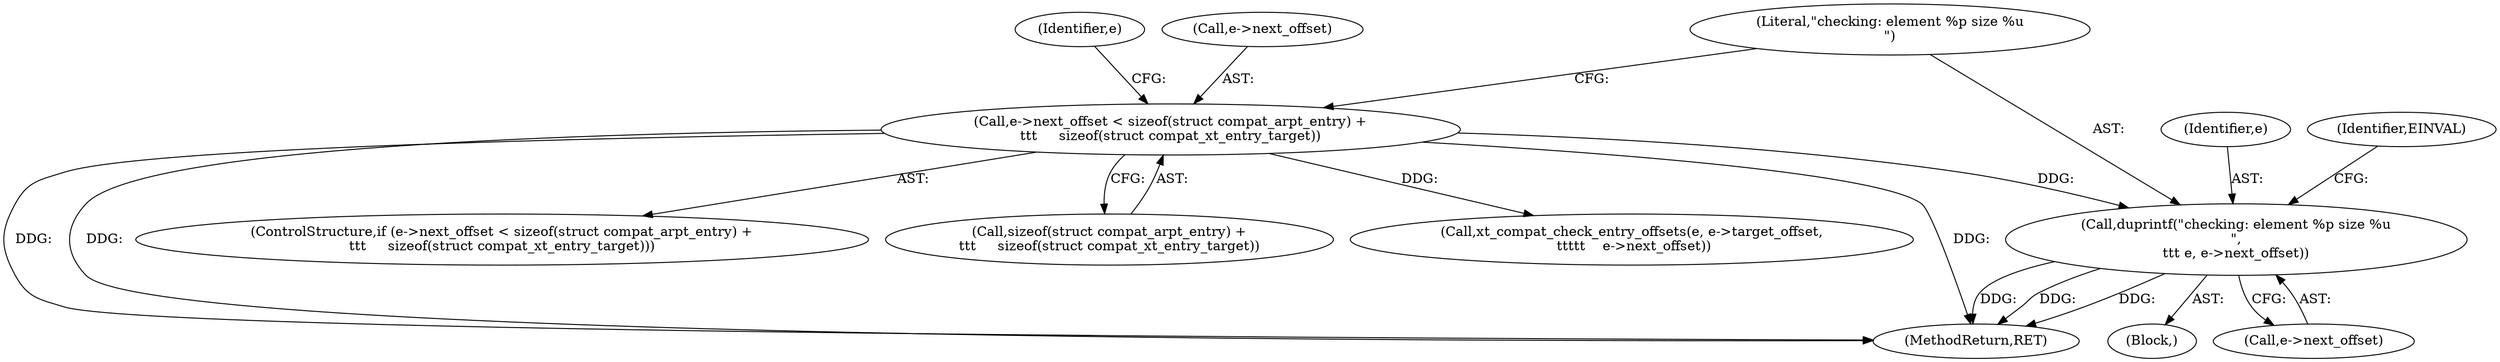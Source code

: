 digraph "0_linux_ce683e5f9d045e5d67d1312a42b359cb2ab2a13c@pointer" {
"1000140" [label="(Call,duprintf(\"checking: element %p size %u\n\",\n\t\t\t e, e->next_offset))"];
"1000130" [label="(Call,e->next_offset < sizeof(struct compat_arpt_entry) +\n\t\t\t     sizeof(struct compat_xt_entry_target))"];
"1000130" [label="(Call,e->next_offset < sizeof(struct compat_arpt_entry) +\n\t\t\t     sizeof(struct compat_xt_entry_target))"];
"1000143" [label="(Call,e->next_offset)"];
"1000161" [label="(Call,xt_compat_check_entry_offsets(e, e->target_offset,\n \t\t\t\t\t    e->next_offset))"];
"1000154" [label="(Identifier,e)"];
"1000334" [label="(MethodReturn,RET)"];
"1000140" [label="(Call,duprintf(\"checking: element %p size %u\n\",\n\t\t\t e, e->next_offset))"];
"1000142" [label="(Identifier,e)"];
"1000131" [label="(Call,e->next_offset)"];
"1000139" [label="(Block,)"];
"1000129" [label="(ControlStructure,if (e->next_offset < sizeof(struct compat_arpt_entry) +\n\t\t\t     sizeof(struct compat_xt_entry_target)))"];
"1000141" [label="(Literal,\"checking: element %p size %u\n\")"];
"1000134" [label="(Call,sizeof(struct compat_arpt_entry) +\n\t\t\t     sizeof(struct compat_xt_entry_target))"];
"1000148" [label="(Identifier,EINVAL)"];
"1000140" -> "1000139"  [label="AST: "];
"1000140" -> "1000143"  [label="CFG: "];
"1000141" -> "1000140"  [label="AST: "];
"1000142" -> "1000140"  [label="AST: "];
"1000143" -> "1000140"  [label="AST: "];
"1000148" -> "1000140"  [label="CFG: "];
"1000140" -> "1000334"  [label="DDG: "];
"1000140" -> "1000334"  [label="DDG: "];
"1000140" -> "1000334"  [label="DDG: "];
"1000130" -> "1000140"  [label="DDG: "];
"1000130" -> "1000129"  [label="AST: "];
"1000130" -> "1000134"  [label="CFG: "];
"1000131" -> "1000130"  [label="AST: "];
"1000134" -> "1000130"  [label="AST: "];
"1000141" -> "1000130"  [label="CFG: "];
"1000154" -> "1000130"  [label="CFG: "];
"1000130" -> "1000334"  [label="DDG: "];
"1000130" -> "1000334"  [label="DDG: "];
"1000130" -> "1000334"  [label="DDG: "];
"1000130" -> "1000161"  [label="DDG: "];
}
